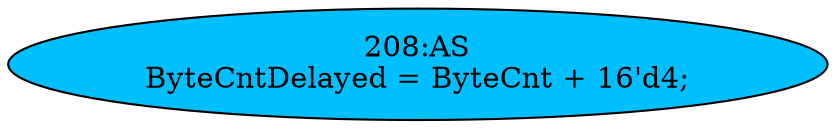 strict digraph "" {
	node [label="\N"];
	"208:AS"	 [ast="<pyverilog.vparser.ast.Assign object at 0x7f9a3ca3c910>",
		def_var="['ByteCntDelayed']",
		fillcolor=deepskyblue,
		label="208:AS
ByteCntDelayed = ByteCnt + 16'd4;",
		statements="[]",
		style=filled,
		typ=Assign,
		use_var="['ByteCnt']"];
}
